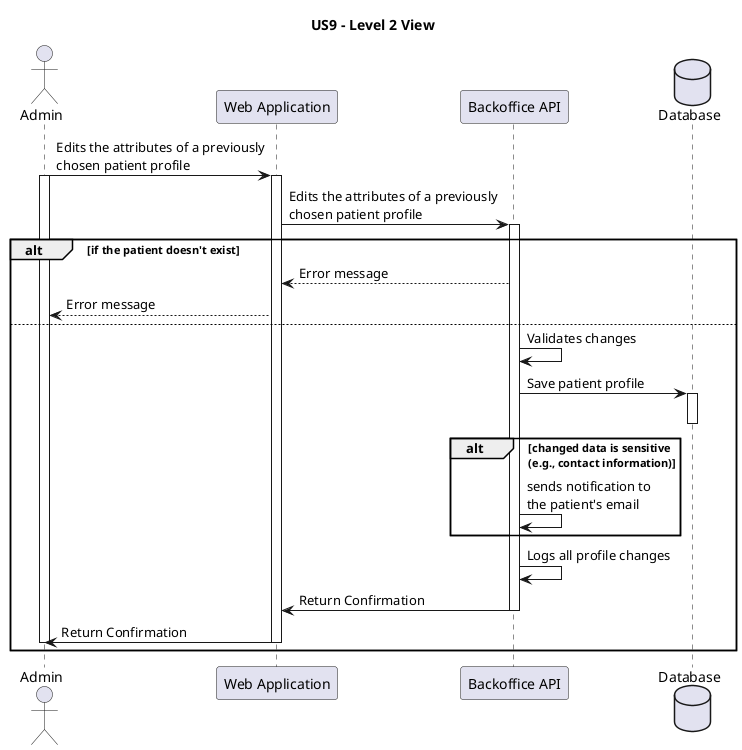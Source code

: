 ' 
' User Story: As an Admin,  I want to register new backoffice users (e.g., doctors, nurses, technicians, admins) via an out-of-band process, so that they can access the backoffice system with appropriate permissions.
'
' Acceptance Criteria:
' 
' - Backoffice users (e.g., doctors, nurses, technicians) are registered by an Admin via an internal process, not via self-registration.
' - Admin assigns roles (e.g., Doctor, Nurse, Technician) during the registration process.
' - Registered users receive a one-time setup link via email to set their password and activate their account.
' - The system enforces strong password requirements for security.
' - A confirmation email is sent to verify the user’s registration.

@startuml

title US9 - Level 2 View

actor Admin as U
participant "Web Application" as web
participant "Backoffice API" as api
database "Database" as db

U -> web : Edits the attributes of a previously\nchosen patient profile
activate U
activate web
web -> api : Edits the attributes of a previously\nchosen patient profile
activate api

alt if the patient doesn't exist
api --> web : Error message
web --> U : Error message
else 

api -> api : Validates changes
api -> db : Save patient profile
activate db
deactivate db
alt changed data is sensitive\n(e.g., contact information)
api -> api : sends notification to\nthe patient's email
end
api -> api : Logs all profile changes
api -> web : Return Confirmation
deactivate api
web -> U : Return Confirmation
deactivate web
deactivate U
end
' E a parte do email?



@enduml